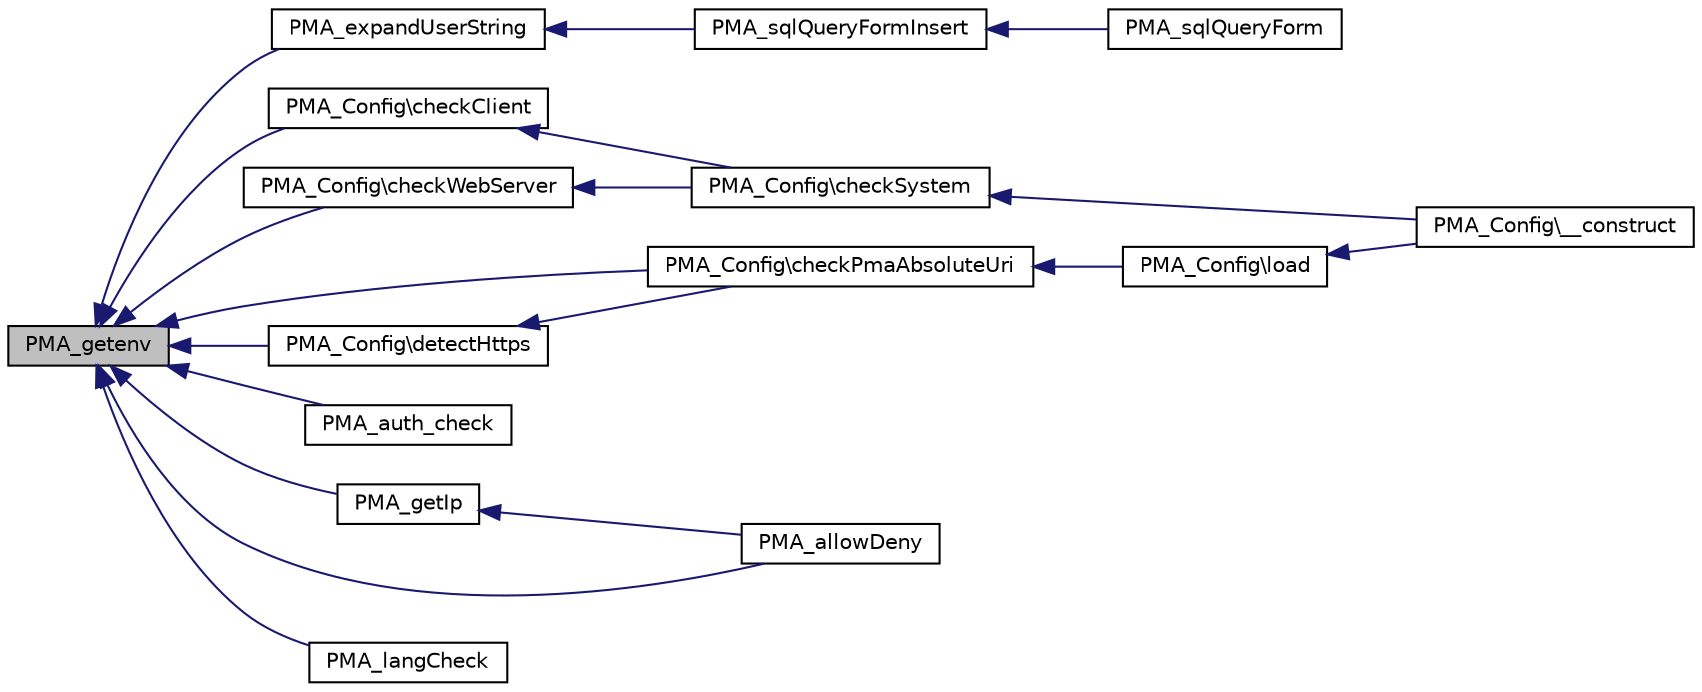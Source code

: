 digraph G
{
  edge [fontname="Helvetica",fontsize="10",labelfontname="Helvetica",labelfontsize="10"];
  node [fontname="Helvetica",fontsize="10",shape=record];
  rankdir="LR";
  Node1 [label="PMA_getenv",height=0.2,width=0.4,color="black", fillcolor="grey75", style="filled" fontcolor="black"];
  Node1 -> Node2 [dir="back",color="midnightblue",fontsize="10",style="solid",fontname="Helvetica"];
  Node2 [label="PMA_expandUserString",height=0.2,width=0.4,color="black", fillcolor="white", style="filled",URL="$common_8lib_8php.html#aa17f041c5093367b4c4d03b09070e69e",tooltip="Formats user string, expanding @, accepting strftime format string."];
  Node2 -> Node3 [dir="back",color="midnightblue",fontsize="10",style="solid",fontname="Helvetica"];
  Node3 [label="PMA_sqlQueryFormInsert",height=0.2,width=0.4,color="black", fillcolor="white", style="filled",URL="$sql__query__form_8lib_8php.html#af3b549c125d7beec296f1ee1283bb681",tooltip="prints querybox fieldset"];
  Node3 -> Node4 [dir="back",color="midnightblue",fontsize="10",style="solid",fontname="Helvetica"];
  Node4 [label="PMA_sqlQueryForm",height=0.2,width=0.4,color="black", fillcolor="white", style="filled",URL="$sql__query__form_8lib_8php.html#ad1f1165db8b6302766041d3d9cdda39c",tooltip="prints the sql query boxes"];
  Node1 -> Node5 [dir="back",color="midnightblue",fontsize="10",style="solid",fontname="Helvetica"];
  Node5 [label="PMA_Config\\checkClient",height=0.2,width=0.4,color="black", fillcolor="white", style="filled",URL="$classPMA__Config.html#a4c0d5f0469c0890746b0cb50ae3d4d9a",tooltip="Determines platform (OS), browser and version of the user Based on a phpBuilder article:"];
  Node5 -> Node6 [dir="back",color="midnightblue",fontsize="10",style="solid",fontname="Helvetica"];
  Node6 [label="PMA_Config\\checkSystem",height=0.2,width=0.4,color="black", fillcolor="white", style="filled",URL="$classPMA__Config.html#a0993d16e11dfbaa59babd9dccdf44f32",tooltip="sets system and application settings"];
  Node6 -> Node7 [dir="back",color="midnightblue",fontsize="10",style="solid",fontname="Helvetica"];
  Node7 [label="PMA_Config\\__construct",height=0.2,width=0.4,color="black", fillcolor="white", style="filled",URL="$classPMA__Config.html#a9237899ec13646870eb8cc8c813e8841",tooltip="constructor"];
  Node1 -> Node8 [dir="back",color="midnightblue",fontsize="10",style="solid",fontname="Helvetica"];
  Node8 [label="PMA_Config\\checkWebServer",height=0.2,width=0.4,color="black", fillcolor="white", style="filled",URL="$classPMA__Config.html#aa718c09726cad3475be7d46fbbb50f70",tooltip="Whether the Web server php is running on is IIS."];
  Node8 -> Node6 [dir="back",color="midnightblue",fontsize="10",style="solid",fontname="Helvetica"];
  Node1 -> Node9 [dir="back",color="midnightblue",fontsize="10",style="solid",fontname="Helvetica"];
  Node9 [label="PMA_Config\\checkPmaAbsoluteUri",height=0.2,width=0.4,color="black", fillcolor="white", style="filled",URL="$classPMA__Config.html#aa908e14165d59bcac4855f64e276012e",tooltip="$cfg[&#39;PmaAbsoluteUri&#39;] is a required directive else cookies won&#39;t be set properly and..."];
  Node9 -> Node10 [dir="back",color="midnightblue",fontsize="10",style="solid",fontname="Helvetica"];
  Node10 [label="PMA_Config\\load",height=0.2,width=0.4,color="black", fillcolor="white", style="filled",URL="$classPMA__Config.html#aa096afab47dd6c435cb5f5de6a19275a",tooltip="loads configuration from $source, usally the config file should be called on object creation..."];
  Node10 -> Node7 [dir="back",color="midnightblue",fontsize="10",style="solid",fontname="Helvetica"];
  Node1 -> Node11 [dir="back",color="midnightblue",fontsize="10",style="solid",fontname="Helvetica"];
  Node11 [label="PMA_Config\\detectHttps",height=0.2,width=0.4,color="black", fillcolor="white", style="filled",URL="$classPMA__Config.html#abc2c0a49e4a804f136a75f0143552fa1",tooltip="Detects whether https appears to be used."];
  Node11 -> Node9 [dir="back",color="midnightblue",fontsize="10",style="solid",fontname="Helvetica"];
  Node1 -> Node12 [dir="back",color="midnightblue",fontsize="10",style="solid",fontname="Helvetica"];
  Node12 [label="PMA_auth_check",height=0.2,width=0.4,color="black", fillcolor="white", style="filled",URL="$http_8auth_8lib_8php.html#a2d936cfc368eae56d285409a65e51a11",tooltip="Gets advanced authentication settings."];
  Node1 -> Node13 [dir="back",color="midnightblue",fontsize="10",style="solid",fontname="Helvetica"];
  Node13 [label="PMA_getIp",height=0.2,width=0.4,color="black", fillcolor="white", style="filled",URL="$ip__allow__deny_8lib_8php.html#a800a0d4e3c8069ab8d8c8ca690cd82e2",tooltip="Gets the &quot;true&quot; IP address of the current user."];
  Node13 -> Node14 [dir="back",color="midnightblue",fontsize="10",style="solid",fontname="Helvetica"];
  Node14 [label="PMA_allowDeny",height=0.2,width=0.4,color="black", fillcolor="white", style="filled",URL="$ip__allow__deny_8lib_8php.html#a992ae3203025e4ed5f0d66355032dff6",tooltip="Runs through IP Allow/Deny rules the use of it below for more information."];
  Node1 -> Node14 [dir="back",color="midnightblue",fontsize="10",style="solid",fontname="Helvetica"];
  Node1 -> Node15 [dir="back",color="midnightblue",fontsize="10",style="solid",fontname="Helvetica"];
  Node15 [label="PMA_langCheck",height=0.2,width=0.4,color="black", fillcolor="white", style="filled",URL="$select__lang_8lib_8php.html#a5ecb186c2d6036364ea5f6d4ff486854",tooltip="tries to find the language to use"];
}
